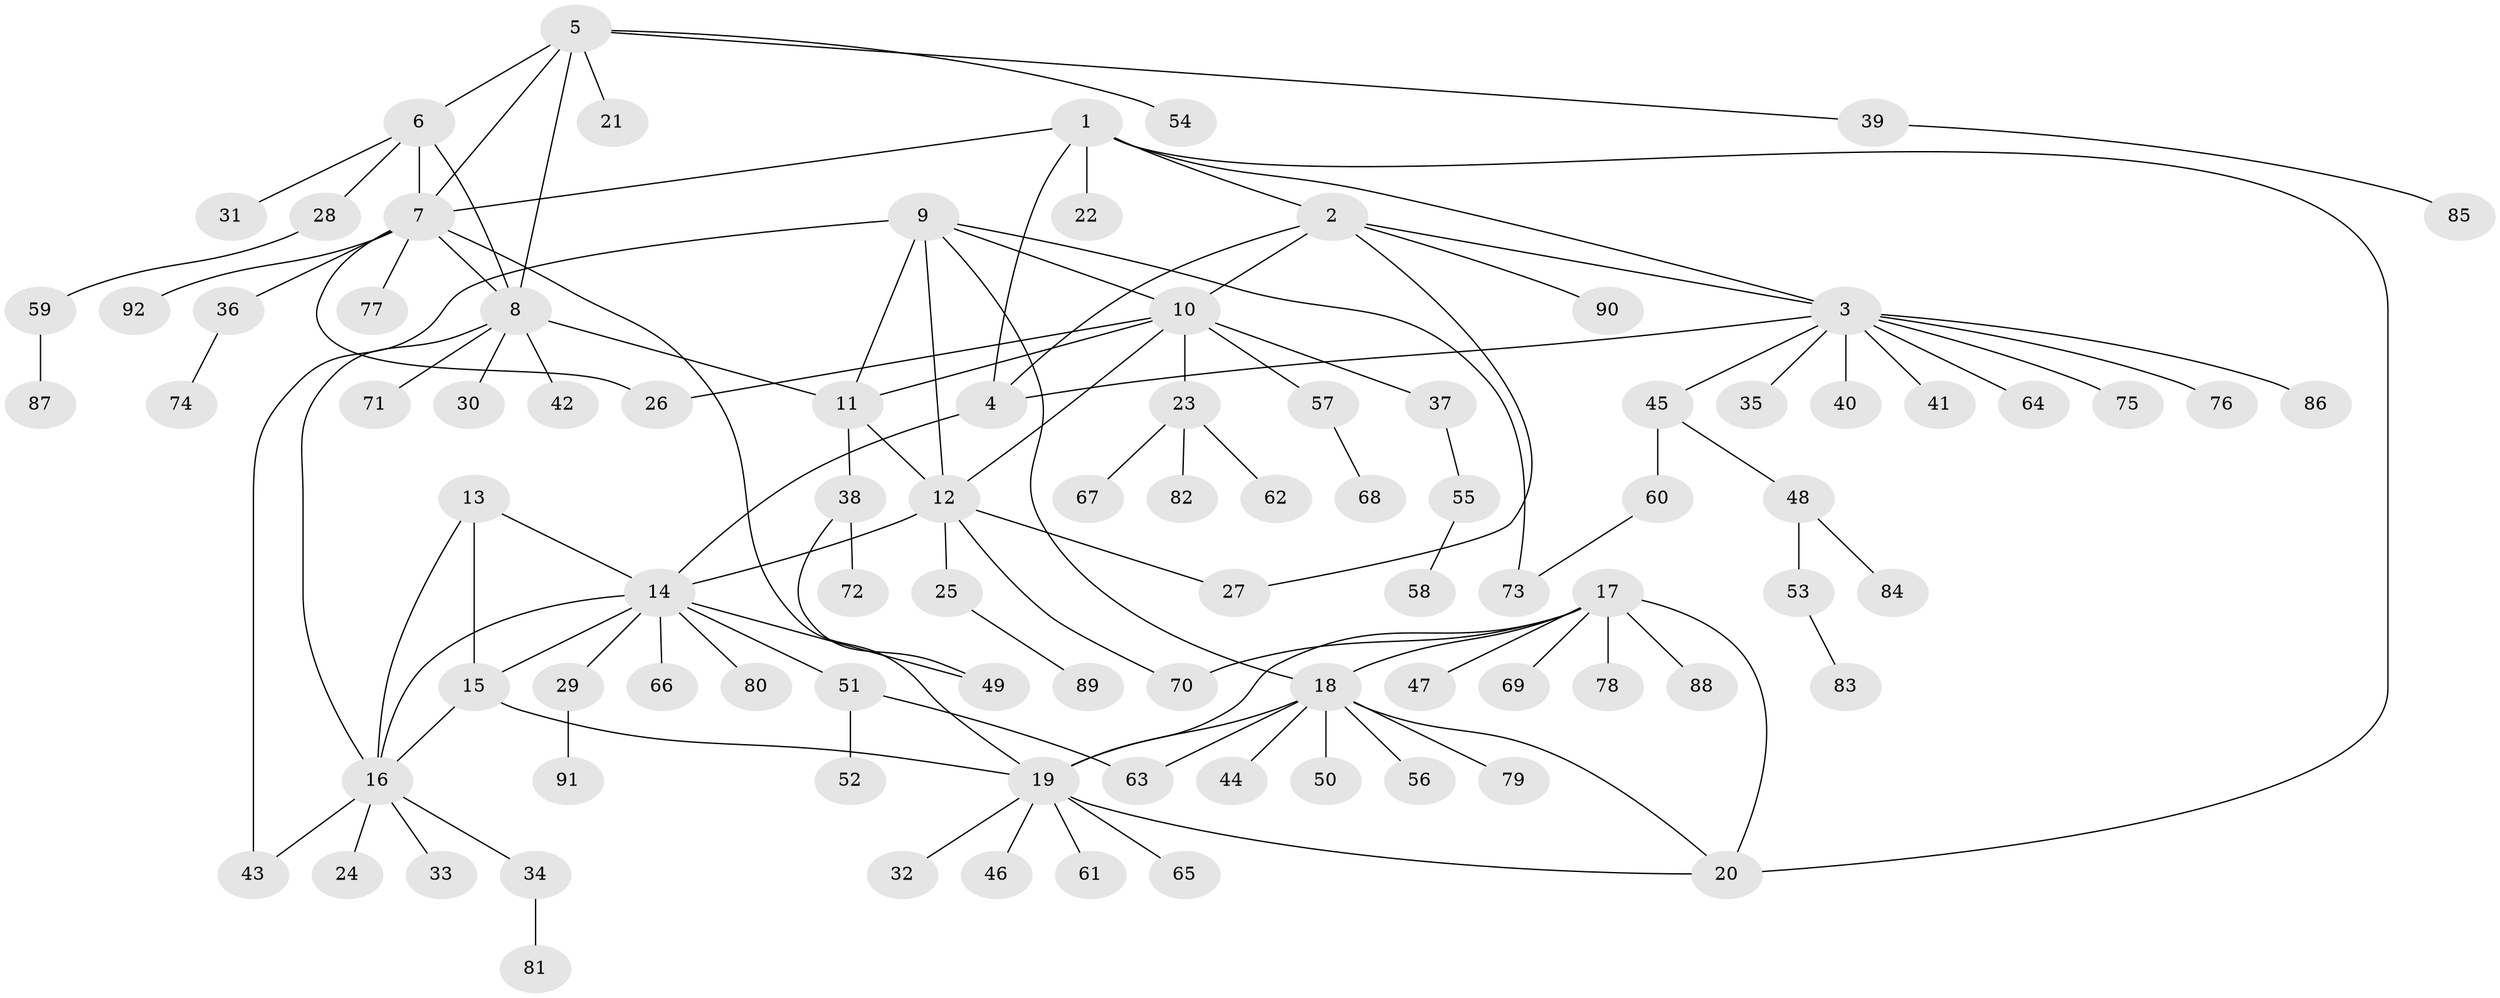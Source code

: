 // coarse degree distribution, {10: 0.02702702702702703, 2: 0.13513513513513514, 4: 0.08108108108108109, 3: 0.05405405405405406, 5: 0.08108108108108109, 1: 0.4864864864864865, 7: 0.05405405405405406, 9: 0.02702702702702703, 6: 0.05405405405405406}
// Generated by graph-tools (version 1.1) at 2025/37/03/04/25 23:37:50]
// undirected, 92 vertices, 119 edges
graph export_dot {
  node [color=gray90,style=filled];
  1;
  2;
  3;
  4;
  5;
  6;
  7;
  8;
  9;
  10;
  11;
  12;
  13;
  14;
  15;
  16;
  17;
  18;
  19;
  20;
  21;
  22;
  23;
  24;
  25;
  26;
  27;
  28;
  29;
  30;
  31;
  32;
  33;
  34;
  35;
  36;
  37;
  38;
  39;
  40;
  41;
  42;
  43;
  44;
  45;
  46;
  47;
  48;
  49;
  50;
  51;
  52;
  53;
  54;
  55;
  56;
  57;
  58;
  59;
  60;
  61;
  62;
  63;
  64;
  65;
  66;
  67;
  68;
  69;
  70;
  71;
  72;
  73;
  74;
  75;
  76;
  77;
  78;
  79;
  80;
  81;
  82;
  83;
  84;
  85;
  86;
  87;
  88;
  89;
  90;
  91;
  92;
  1 -- 2;
  1 -- 3;
  1 -- 4;
  1 -- 7;
  1 -- 20;
  1 -- 22;
  2 -- 3;
  2 -- 4;
  2 -- 10;
  2 -- 27;
  2 -- 90;
  3 -- 4;
  3 -- 35;
  3 -- 40;
  3 -- 41;
  3 -- 45;
  3 -- 64;
  3 -- 75;
  3 -- 76;
  3 -- 86;
  4 -- 14;
  5 -- 6;
  5 -- 7;
  5 -- 8;
  5 -- 21;
  5 -- 39;
  5 -- 54;
  6 -- 7;
  6 -- 8;
  6 -- 28;
  6 -- 31;
  7 -- 8;
  7 -- 19;
  7 -- 26;
  7 -- 36;
  7 -- 77;
  7 -- 92;
  8 -- 11;
  8 -- 16;
  8 -- 30;
  8 -- 42;
  8 -- 71;
  9 -- 10;
  9 -- 11;
  9 -- 12;
  9 -- 18;
  9 -- 43;
  9 -- 73;
  10 -- 11;
  10 -- 12;
  10 -- 23;
  10 -- 26;
  10 -- 37;
  10 -- 57;
  11 -- 12;
  11 -- 38;
  12 -- 14;
  12 -- 25;
  12 -- 27;
  12 -- 70;
  13 -- 14;
  13 -- 15;
  13 -- 16;
  14 -- 15;
  14 -- 16;
  14 -- 29;
  14 -- 49;
  14 -- 51;
  14 -- 66;
  14 -- 80;
  15 -- 16;
  15 -- 19;
  16 -- 24;
  16 -- 33;
  16 -- 34;
  16 -- 43;
  17 -- 18;
  17 -- 19;
  17 -- 20;
  17 -- 47;
  17 -- 69;
  17 -- 70;
  17 -- 78;
  17 -- 88;
  18 -- 19;
  18 -- 20;
  18 -- 44;
  18 -- 50;
  18 -- 56;
  18 -- 63;
  18 -- 79;
  19 -- 20;
  19 -- 32;
  19 -- 46;
  19 -- 61;
  19 -- 65;
  23 -- 62;
  23 -- 67;
  23 -- 82;
  25 -- 89;
  28 -- 59;
  29 -- 91;
  34 -- 81;
  36 -- 74;
  37 -- 55;
  38 -- 49;
  38 -- 72;
  39 -- 85;
  45 -- 48;
  45 -- 60;
  48 -- 53;
  48 -- 84;
  51 -- 52;
  51 -- 63;
  53 -- 83;
  55 -- 58;
  57 -- 68;
  59 -- 87;
  60 -- 73;
}
